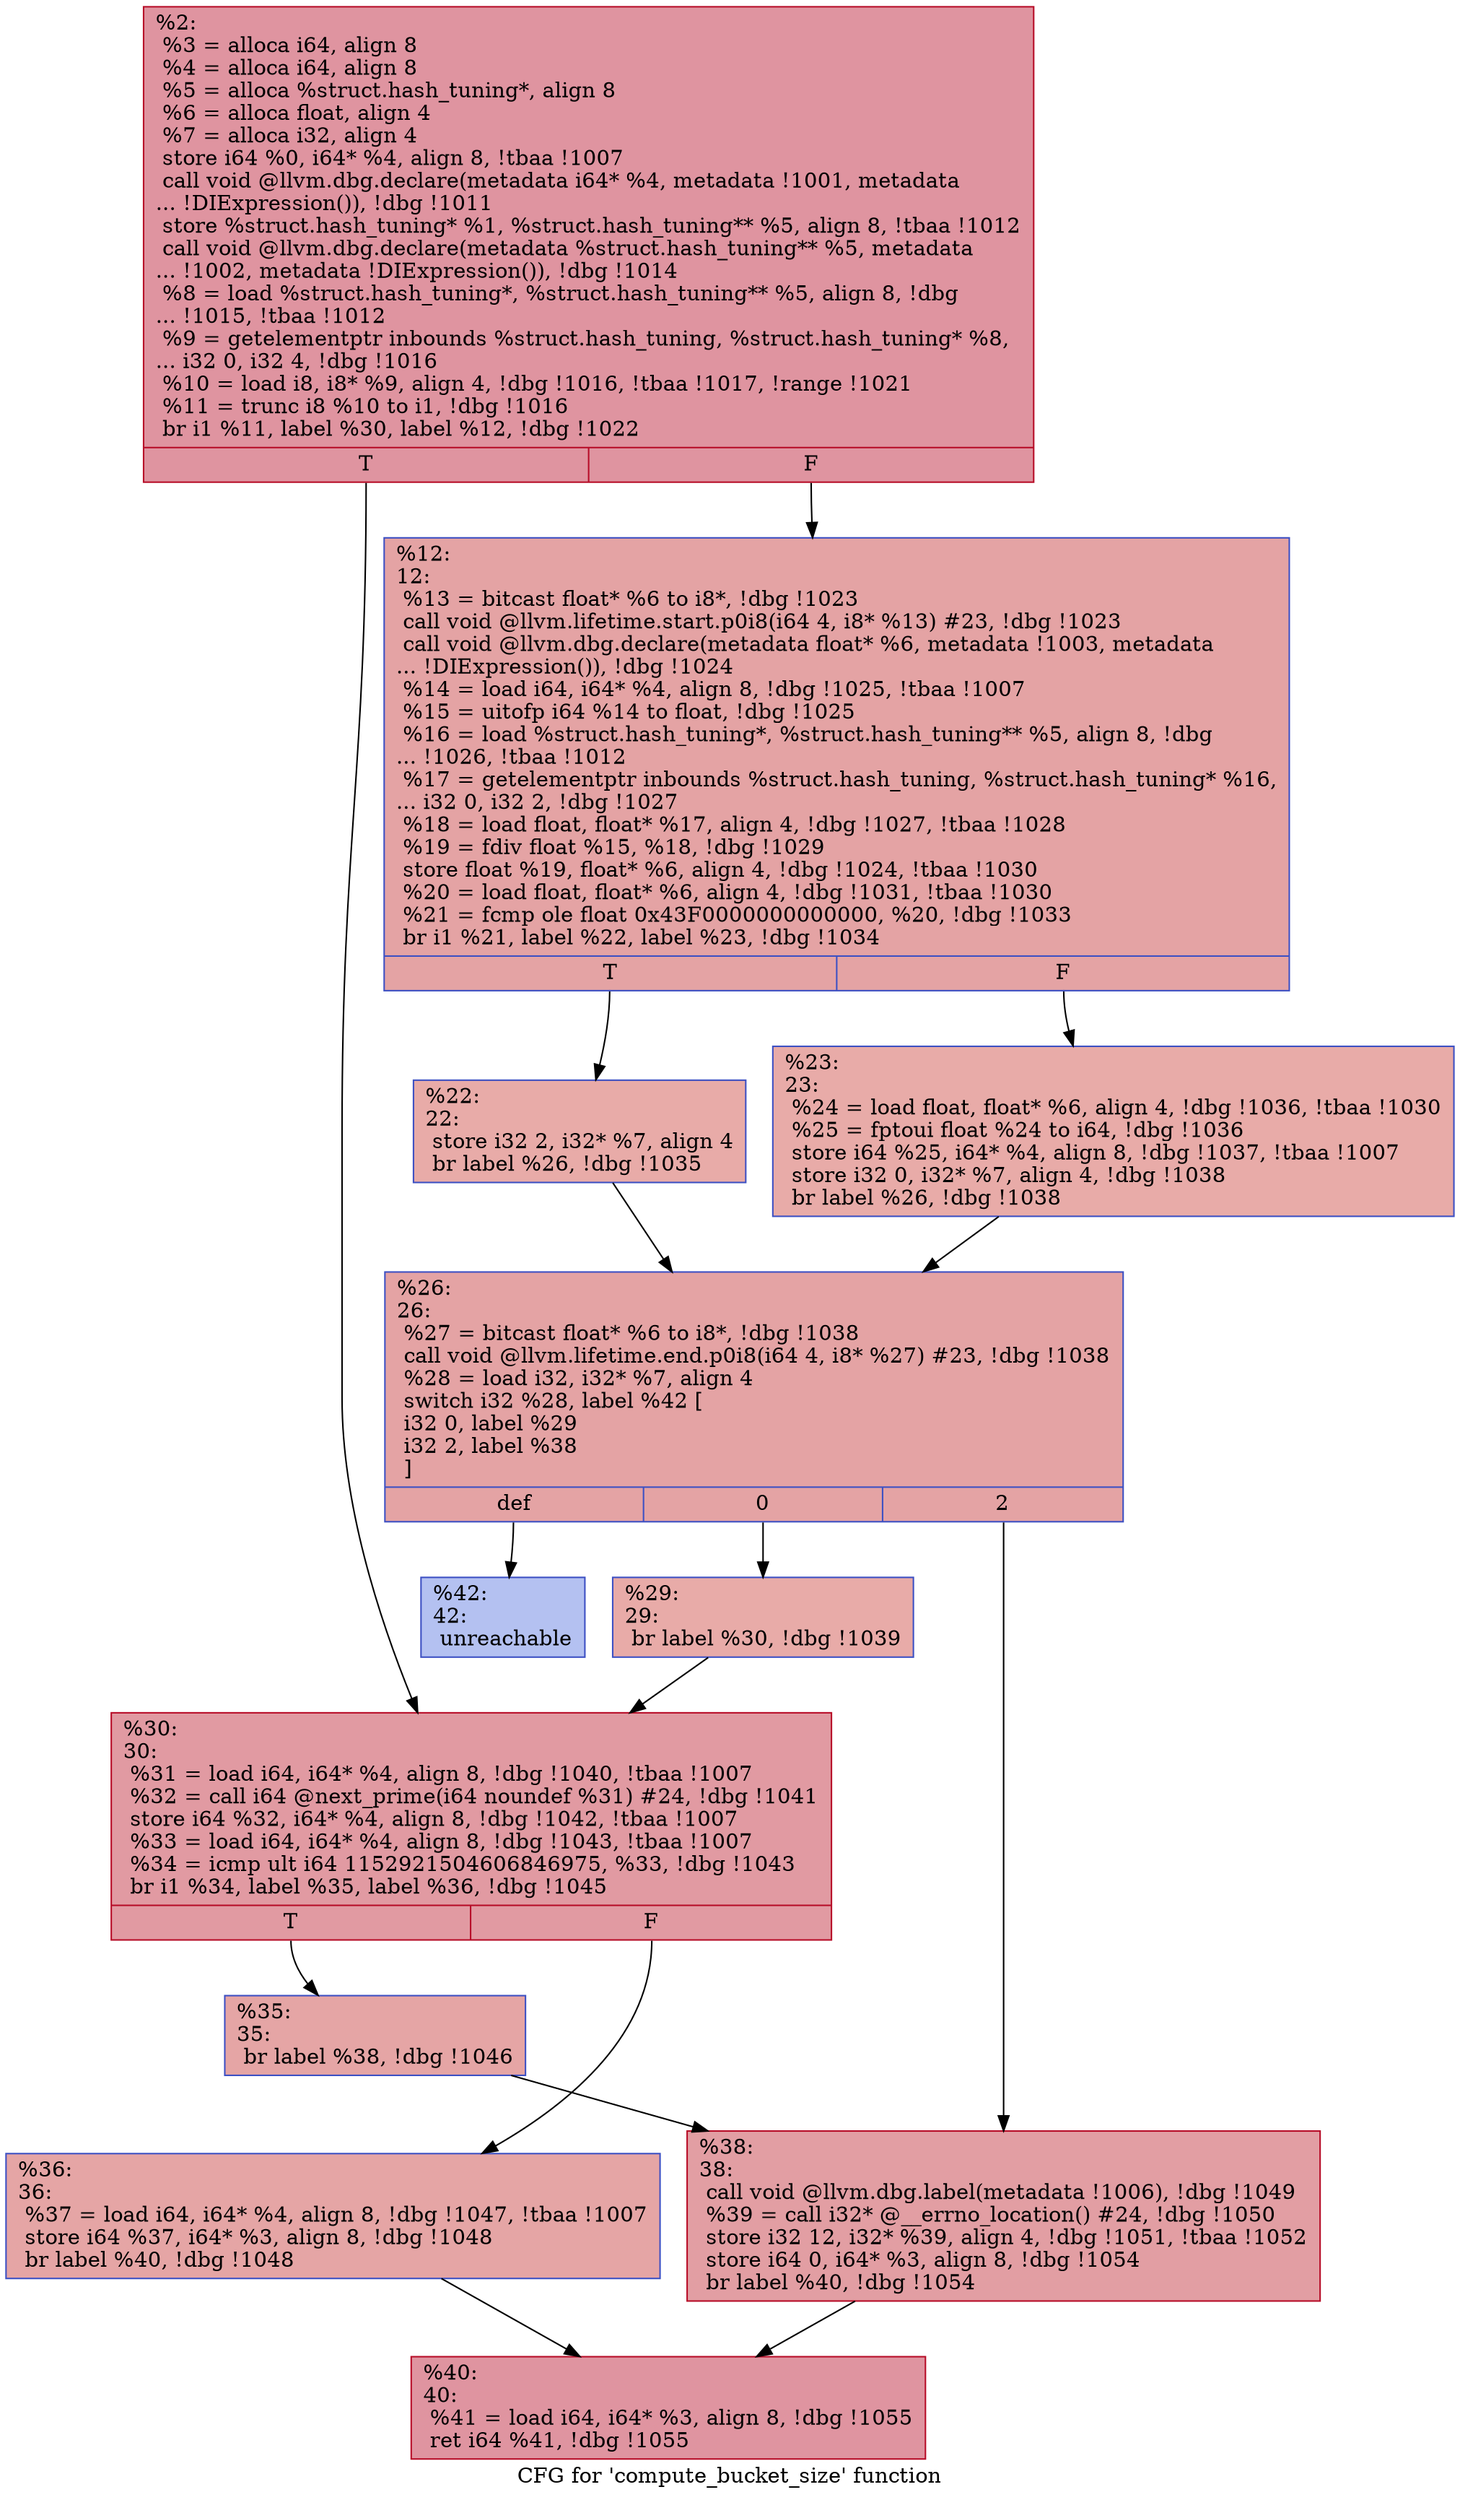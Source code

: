 digraph "CFG for 'compute_bucket_size' function" {
	label="CFG for 'compute_bucket_size' function";

	Node0x2202830 [shape=record,color="#b70d28ff", style=filled, fillcolor="#b70d2870",label="{%2:\l  %3 = alloca i64, align 8\l  %4 = alloca i64, align 8\l  %5 = alloca %struct.hash_tuning*, align 8\l  %6 = alloca float, align 4\l  %7 = alloca i32, align 4\l  store i64 %0, i64* %4, align 8, !tbaa !1007\l  call void @llvm.dbg.declare(metadata i64* %4, metadata !1001, metadata\l... !DIExpression()), !dbg !1011\l  store %struct.hash_tuning* %1, %struct.hash_tuning** %5, align 8, !tbaa !1012\l  call void @llvm.dbg.declare(metadata %struct.hash_tuning** %5, metadata\l... !1002, metadata !DIExpression()), !dbg !1014\l  %8 = load %struct.hash_tuning*, %struct.hash_tuning** %5, align 8, !dbg\l... !1015, !tbaa !1012\l  %9 = getelementptr inbounds %struct.hash_tuning, %struct.hash_tuning* %8,\l... i32 0, i32 4, !dbg !1016\l  %10 = load i8, i8* %9, align 4, !dbg !1016, !tbaa !1017, !range !1021\l  %11 = trunc i8 %10 to i1, !dbg !1016\l  br i1 %11, label %30, label %12, !dbg !1022\l|{<s0>T|<s1>F}}"];
	Node0x2202830:s0 -> Node0x2206cd0;
	Node0x2202830:s1 -> Node0x2206b40;
	Node0x2206b40 [shape=record,color="#3d50c3ff", style=filled, fillcolor="#c32e3170",label="{%12:\l12:                                               \l  %13 = bitcast float* %6 to i8*, !dbg !1023\l  call void @llvm.lifetime.start.p0i8(i64 4, i8* %13) #23, !dbg !1023\l  call void @llvm.dbg.declare(metadata float* %6, metadata !1003, metadata\l... !DIExpression()), !dbg !1024\l  %14 = load i64, i64* %4, align 8, !dbg !1025, !tbaa !1007\l  %15 = uitofp i64 %14 to float, !dbg !1025\l  %16 = load %struct.hash_tuning*, %struct.hash_tuning** %5, align 8, !dbg\l... !1026, !tbaa !1012\l  %17 = getelementptr inbounds %struct.hash_tuning, %struct.hash_tuning* %16,\l... i32 0, i32 2, !dbg !1027\l  %18 = load float, float* %17, align 4, !dbg !1027, !tbaa !1028\l  %19 = fdiv float %15, %18, !dbg !1029\l  store float %19, float* %6, align 4, !dbg !1024, !tbaa !1030\l  %20 = load float, float* %6, align 4, !dbg !1031, !tbaa !1030\l  %21 = fcmp ole float 0x43F0000000000000, %20, !dbg !1033\l  br i1 %21, label %22, label %23, !dbg !1034\l|{<s0>T|<s1>F}}"];
	Node0x2206b40:s0 -> Node0x2206b90;
	Node0x2206b40:s1 -> Node0x2206be0;
	Node0x2206b90 [shape=record,color="#3d50c3ff", style=filled, fillcolor="#cc403a70",label="{%22:\l22:                                               \l  store i32 2, i32* %7, align 4\l  br label %26, !dbg !1035\l}"];
	Node0x2206b90 -> Node0x2206c30;
	Node0x2206be0 [shape=record,color="#3d50c3ff", style=filled, fillcolor="#cc403a70",label="{%23:\l23:                                               \l  %24 = load float, float* %6, align 4, !dbg !1036, !tbaa !1030\l  %25 = fptoui float %24 to i64, !dbg !1036\l  store i64 %25, i64* %4, align 8, !dbg !1037, !tbaa !1007\l  store i32 0, i32* %7, align 4, !dbg !1038\l  br label %26, !dbg !1038\l}"];
	Node0x2206be0 -> Node0x2206c30;
	Node0x2206c30 [shape=record,color="#3d50c3ff", style=filled, fillcolor="#c32e3170",label="{%26:\l26:                                               \l  %27 = bitcast float* %6 to i8*, !dbg !1038\l  call void @llvm.lifetime.end.p0i8(i64 4, i8* %27) #23, !dbg !1038\l  %28 = load i32, i32* %7, align 4\l  switch i32 %28, label %42 [\l    i32 0, label %29\l    i32 2, label %38\l  ]\l|{<s0>def|<s1>0|<s2>2}}"];
	Node0x2206c30:s0 -> Node0x2206e60;
	Node0x2206c30:s1 -> Node0x2206c80;
	Node0x2206c30:s2 -> Node0x2206dc0;
	Node0x2206c80 [shape=record,color="#3d50c3ff", style=filled, fillcolor="#cc403a70",label="{%29:\l29:                                               \l  br label %30, !dbg !1039\l}"];
	Node0x2206c80 -> Node0x2206cd0;
	Node0x2206cd0 [shape=record,color="#b70d28ff", style=filled, fillcolor="#bb1b2c70",label="{%30:\l30:                                               \l  %31 = load i64, i64* %4, align 8, !dbg !1040, !tbaa !1007\l  %32 = call i64 @next_prime(i64 noundef %31) #24, !dbg !1041\l  store i64 %32, i64* %4, align 8, !dbg !1042, !tbaa !1007\l  %33 = load i64, i64* %4, align 8, !dbg !1043, !tbaa !1007\l  %34 = icmp ult i64 1152921504606846975, %33, !dbg !1043\l  br i1 %34, label %35, label %36, !dbg !1045\l|{<s0>T|<s1>F}}"];
	Node0x2206cd0:s0 -> Node0x2206d20;
	Node0x2206cd0:s1 -> Node0x2206d70;
	Node0x2206d20 [shape=record,color="#3d50c3ff", style=filled, fillcolor="#c5333470",label="{%35:\l35:                                               \l  br label %38, !dbg !1046\l}"];
	Node0x2206d20 -> Node0x2206dc0;
	Node0x2206d70 [shape=record,color="#3d50c3ff", style=filled, fillcolor="#c5333470",label="{%36:\l36:                                               \l  %37 = load i64, i64* %4, align 8, !dbg !1047, !tbaa !1007\l  store i64 %37, i64* %3, align 8, !dbg !1048\l  br label %40, !dbg !1048\l}"];
	Node0x2206d70 -> Node0x2206e10;
	Node0x2206dc0 [shape=record,color="#b70d28ff", style=filled, fillcolor="#be242e70",label="{%38:\l38:                                               \l  call void @llvm.dbg.label(metadata !1006), !dbg !1049\l  %39 = call i32* @__errno_location() #24, !dbg !1050\l  store i32 12, i32* %39, align 4, !dbg !1051, !tbaa !1052\l  store i64 0, i64* %3, align 8, !dbg !1054\l  br label %40, !dbg !1054\l}"];
	Node0x2206dc0 -> Node0x2206e10;
	Node0x2206e10 [shape=record,color="#b70d28ff", style=filled, fillcolor="#b70d2870",label="{%40:\l40:                                               \l  %41 = load i64, i64* %3, align 8, !dbg !1055\l  ret i64 %41, !dbg !1055\l}"];
	Node0x2206e60 [shape=record,color="#3d50c3ff", style=filled, fillcolor="#5572df70",label="{%42:\l42:                                               \l  unreachable\l}"];
}
